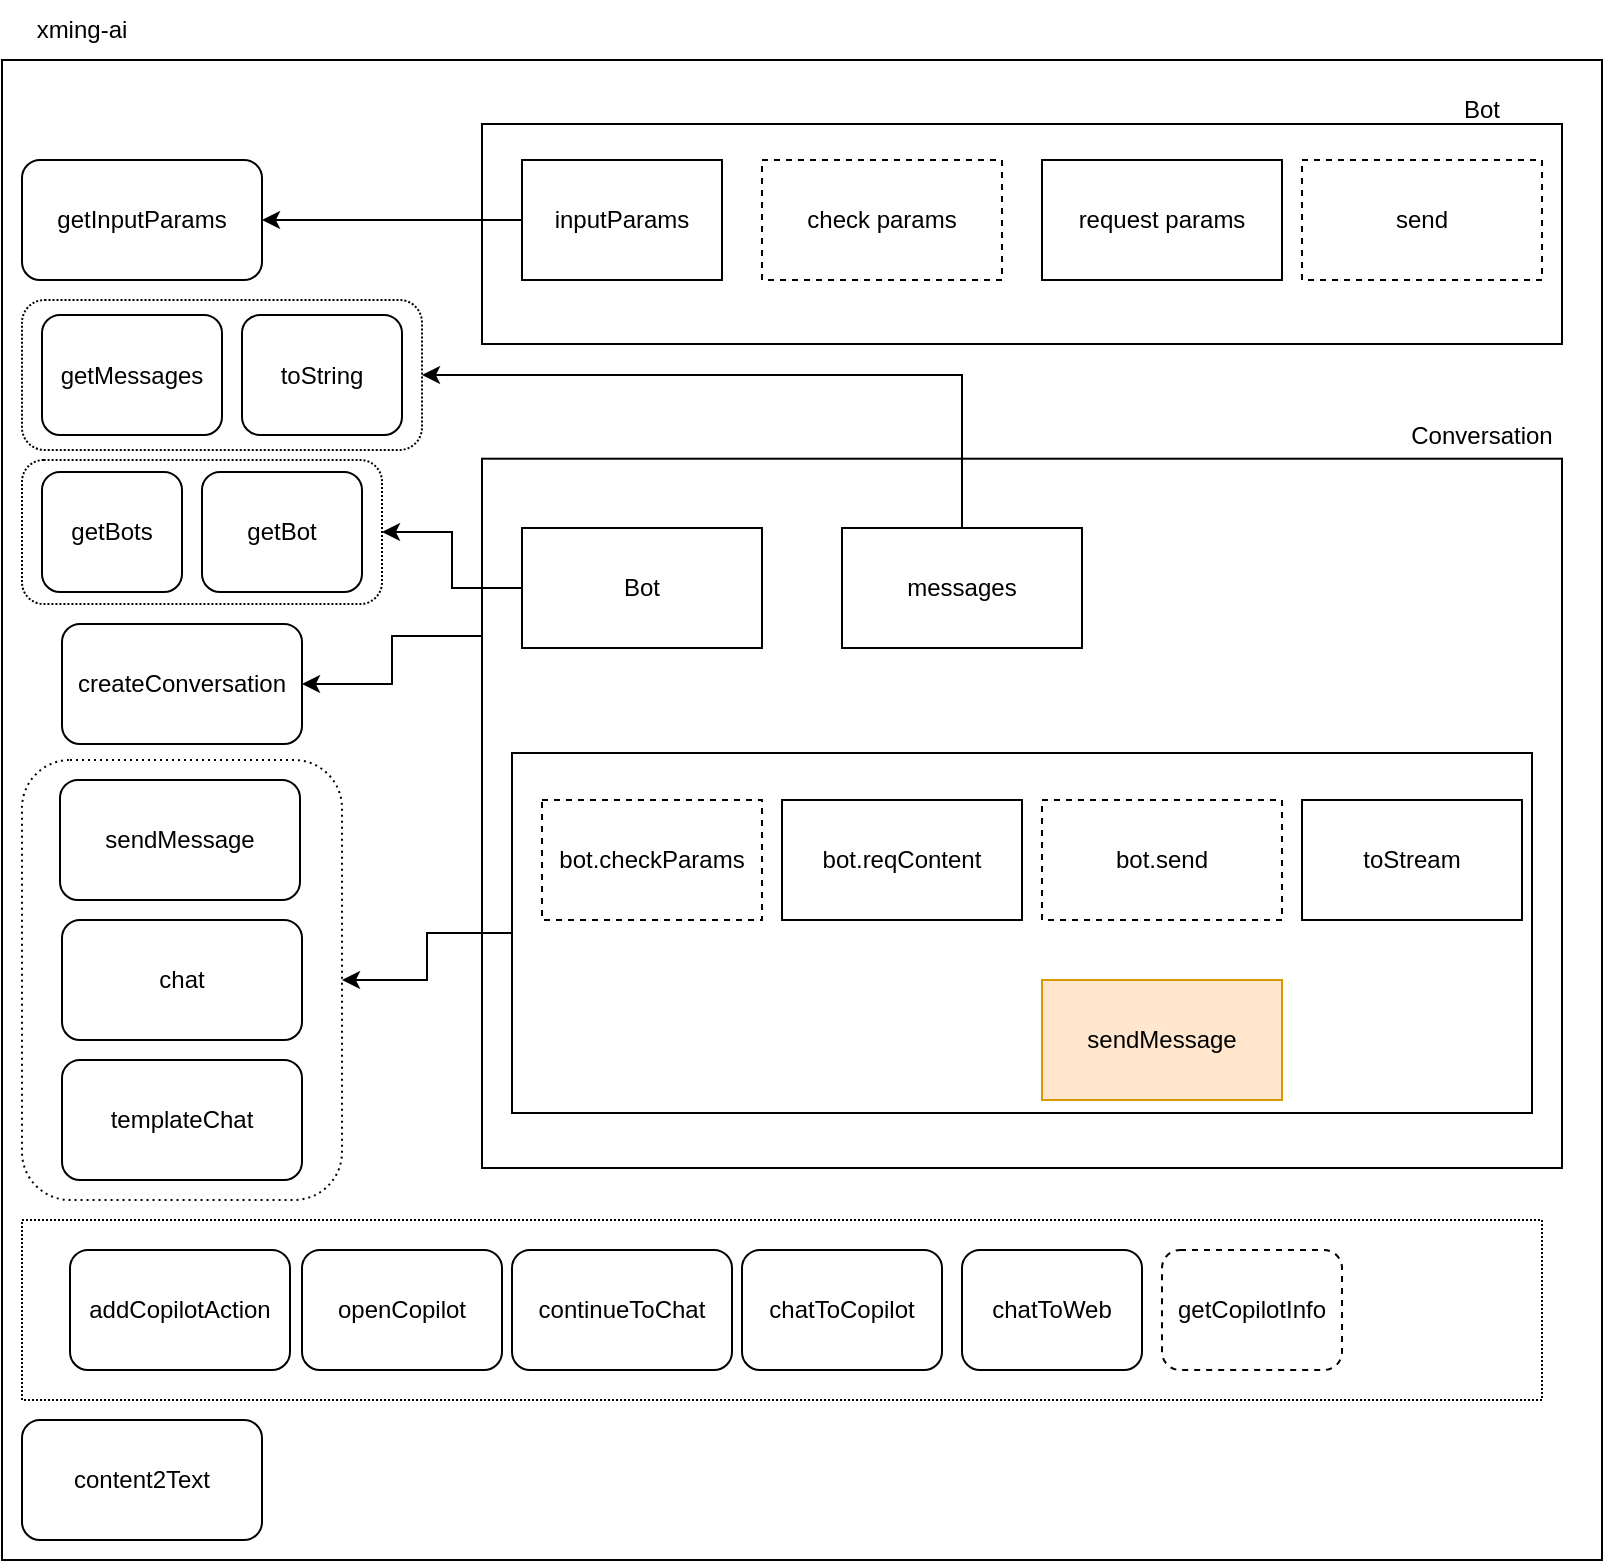 <mxfile version="24.6.5" type="github">
  <diagram name="第 1 页" id="TIvUaM3djEZLlQsXNVwl">
    <mxGraphModel dx="946" dy="618" grid="1" gridSize="10" guides="1" tooltips="1" connect="1" arrows="1" fold="1" page="1" pageScale="1" pageWidth="5000" pageHeight="5000" math="0" shadow="0">
      <root>
        <mxCell id="0" />
        <mxCell id="1" parent="0" />
        <mxCell id="LlAt9Zetxjs8204ZaU9U-20" value="" style="rounded=0;whiteSpace=wrap;html=1;" vertex="1" parent="1">
          <mxGeometry x="660" y="510" width="800" height="750" as="geometry" />
        </mxCell>
        <mxCell id="LlAt9Zetxjs8204ZaU9U-56" value="" style="group" vertex="1" connectable="0" parent="1">
          <mxGeometry x="900" y="680" width="540" height="384" as="geometry" />
        </mxCell>
        <mxCell id="LlAt9Zetxjs8204ZaU9U-29" value="" style="rounded=0;whiteSpace=wrap;html=1;" vertex="1" parent="LlAt9Zetxjs8204ZaU9U-56">
          <mxGeometry y="29.35" width="540" height="354.65" as="geometry" />
        </mxCell>
        <mxCell id="LlAt9Zetxjs8204ZaU9U-55" value="Conversation" style="text;html=1;align=center;verticalAlign=middle;whiteSpace=wrap;rounded=0;" vertex="1" parent="LlAt9Zetxjs8204ZaU9U-56">
          <mxGeometry x="470" width="60" height="36.688" as="geometry" />
        </mxCell>
        <mxCell id="LlAt9Zetxjs8204ZaU9U-32" value="" style="rounded=0;whiteSpace=wrap;html=1;" vertex="1" parent="LlAt9Zetxjs8204ZaU9U-56">
          <mxGeometry x="15" y="176.5" width="510" height="180" as="geometry" />
        </mxCell>
        <mxCell id="LlAt9Zetxjs8204ZaU9U-34" value="bot.checkParams" style="rounded=0;whiteSpace=wrap;html=1;dashed=1;" vertex="1" parent="LlAt9Zetxjs8204ZaU9U-56">
          <mxGeometry x="30" y="200.0" width="110" height="60" as="geometry" />
        </mxCell>
        <mxCell id="LlAt9Zetxjs8204ZaU9U-33" value="bot.reqContent" style="rounded=0;whiteSpace=wrap;html=1;" vertex="1" parent="LlAt9Zetxjs8204ZaU9U-56">
          <mxGeometry x="150" y="200.0" width="120" height="60" as="geometry" />
        </mxCell>
        <mxCell id="LlAt9Zetxjs8204ZaU9U-37" value="sendMessage" style="rounded=0;whiteSpace=wrap;html=1;fillColor=#ffe6cc;strokeColor=#d79b00;" vertex="1" parent="LlAt9Zetxjs8204ZaU9U-56">
          <mxGeometry x="280" y="290" width="120" height="60" as="geometry" />
        </mxCell>
        <mxCell id="LlAt9Zetxjs8204ZaU9U-35" value="bot.send" style="rounded=0;whiteSpace=wrap;html=1;dashed=1;" vertex="1" parent="LlAt9Zetxjs8204ZaU9U-56">
          <mxGeometry x="280" y="200.0" width="120" height="60" as="geometry" />
        </mxCell>
        <mxCell id="LlAt9Zetxjs8204ZaU9U-36" value="toStream" style="rounded=0;whiteSpace=wrap;html=1;" vertex="1" parent="LlAt9Zetxjs8204ZaU9U-56">
          <mxGeometry x="410" y="200.0" width="110" height="60" as="geometry" />
        </mxCell>
        <mxCell id="LlAt9Zetxjs8204ZaU9U-30" value="Bot" style="rounded=0;whiteSpace=wrap;html=1;" vertex="1" parent="LlAt9Zetxjs8204ZaU9U-56">
          <mxGeometry x="20" y="64" width="120" height="60" as="geometry" />
        </mxCell>
        <mxCell id="LlAt9Zetxjs8204ZaU9U-31" value="messages" style="rounded=0;whiteSpace=wrap;html=1;" vertex="1" parent="LlAt9Zetxjs8204ZaU9U-56">
          <mxGeometry x="180" y="64" width="120" height="60" as="geometry" />
        </mxCell>
        <mxCell id="LlAt9Zetxjs8204ZaU9U-54" value="" style="group" vertex="1" connectable="0" parent="1">
          <mxGeometry x="900" y="520" width="540" height="132" as="geometry" />
        </mxCell>
        <mxCell id="LlAt9Zetxjs8204ZaU9U-24" value="" style="rounded=0;whiteSpace=wrap;html=1;" vertex="1" parent="LlAt9Zetxjs8204ZaU9U-54">
          <mxGeometry y="22" width="540" height="110" as="geometry" />
        </mxCell>
        <mxCell id="LlAt9Zetxjs8204ZaU9U-53" value="Bot" style="text;html=1;align=center;verticalAlign=middle;whiteSpace=wrap;rounded=0;" vertex="1" parent="LlAt9Zetxjs8204ZaU9U-54">
          <mxGeometry x="470" width="60" height="30" as="geometry" />
        </mxCell>
        <mxCell id="LlAt9Zetxjs8204ZaU9U-38" value="" style="rounded=0;whiteSpace=wrap;html=1;dashed=1;dashPattern=1 1;" vertex="1" parent="1">
          <mxGeometry x="670" y="1090" width="760" height="90" as="geometry" />
        </mxCell>
        <mxCell id="LlAt9Zetxjs8204ZaU9U-3" value="getInputParams" style="rounded=1;whiteSpace=wrap;fontColor=default;labelBackgroundColor=default;" vertex="1" parent="1">
          <mxGeometry x="670" y="560" width="120" height="60" as="geometry" />
        </mxCell>
        <mxCell id="LlAt9Zetxjs8204ZaU9U-12" value="addCopilotAction" style="rounded=1;whiteSpace=wrap;fontColor=default;labelBackgroundColor=default;" vertex="1" parent="1">
          <mxGeometry x="694" y="1105" width="110" height="60" as="geometry" />
        </mxCell>
        <mxCell id="LlAt9Zetxjs8204ZaU9U-13" value="openCopilot" style="rounded=1;whiteSpace=wrap;fontColor=default;labelBackgroundColor=default;" vertex="1" parent="1">
          <mxGeometry x="810" y="1105" width="100" height="60" as="geometry" />
        </mxCell>
        <mxCell id="LlAt9Zetxjs8204ZaU9U-14" value="continueToChat" style="rounded=1;whiteSpace=wrap;fontColor=default;labelBackgroundColor=default;" vertex="1" parent="1">
          <mxGeometry x="915" y="1105" width="110" height="60" as="geometry" />
        </mxCell>
        <mxCell id="LlAt9Zetxjs8204ZaU9U-15" value="chatToCopilot" style="rounded=1;whiteSpace=wrap;fontColor=default;labelBackgroundColor=default;" vertex="1" parent="1">
          <mxGeometry x="1030" y="1105" width="100" height="60" as="geometry" />
        </mxCell>
        <mxCell id="LlAt9Zetxjs8204ZaU9U-16" value="chatToWeb" style="rounded=1;whiteSpace=wrap;fontColor=default;labelBackgroundColor=default;" vertex="1" parent="1">
          <mxGeometry x="1140" y="1105" width="90" height="60" as="geometry" />
        </mxCell>
        <mxCell id="LlAt9Zetxjs8204ZaU9U-17" value="content2Text" style="rounded=1;whiteSpace=wrap;fontColor=default;labelBackgroundColor=default;" vertex="1" parent="1">
          <mxGeometry x="670" y="1190" width="120" height="60" as="geometry" />
        </mxCell>
        <mxCell id="LlAt9Zetxjs8204ZaU9U-43" style="edgeStyle=orthogonalEdgeStyle;rounded=0;orthogonalLoop=1;jettySize=auto;html=1;exitX=0;exitY=0.5;exitDx=0;exitDy=0;entryX=1;entryY=0.5;entryDx=0;entryDy=0;" edge="1" parent="1" source="LlAt9Zetxjs8204ZaU9U-25" target="LlAt9Zetxjs8204ZaU9U-3">
          <mxGeometry relative="1" as="geometry" />
        </mxCell>
        <mxCell id="LlAt9Zetxjs8204ZaU9U-25" value="inputParams" style="rounded=0;whiteSpace=wrap;html=1;" vertex="1" parent="1">
          <mxGeometry x="920" y="560" width="100" height="60" as="geometry" />
        </mxCell>
        <mxCell id="LlAt9Zetxjs8204ZaU9U-26" value="check params" style="rounded=0;whiteSpace=wrap;html=1;dashed=1;" vertex="1" parent="1">
          <mxGeometry x="1040" y="560" width="120" height="60" as="geometry" />
        </mxCell>
        <mxCell id="LlAt9Zetxjs8204ZaU9U-27" value="request params" style="rounded=0;whiteSpace=wrap;html=1;" vertex="1" parent="1">
          <mxGeometry x="1180" y="560" width="120" height="60" as="geometry" />
        </mxCell>
        <mxCell id="LlAt9Zetxjs8204ZaU9U-28" value="send" style="rounded=0;whiteSpace=wrap;html=1;dashed=1;" vertex="1" parent="1">
          <mxGeometry x="1310" y="560" width="120" height="60" as="geometry" />
        </mxCell>
        <mxCell id="LlAt9Zetxjs8204ZaU9U-52" style="edgeStyle=orthogonalEdgeStyle;rounded=0;orthogonalLoop=1;jettySize=auto;html=1;exitX=0.5;exitY=0;exitDx=0;exitDy=0;entryX=1;entryY=0.5;entryDx=0;entryDy=0;" edge="1" parent="1" source="LlAt9Zetxjs8204ZaU9U-31" target="LlAt9Zetxjs8204ZaU9U-46">
          <mxGeometry relative="1" as="geometry" />
        </mxCell>
        <mxCell id="LlAt9Zetxjs8204ZaU9U-40" style="edgeStyle=orthogonalEdgeStyle;rounded=0;orthogonalLoop=1;jettySize=auto;html=1;exitX=0;exitY=0.5;exitDx=0;exitDy=0;entryX=1;entryY=0.5;entryDx=0;entryDy=0;" edge="1" parent="1" source="LlAt9Zetxjs8204ZaU9U-32" target="LlAt9Zetxjs8204ZaU9U-39">
          <mxGeometry relative="1" as="geometry" />
        </mxCell>
        <mxCell id="LlAt9Zetxjs8204ZaU9U-44" value="getCopilotInfo" style="rounded=1;whiteSpace=wrap;fontColor=default;labelBackgroundColor=default;dashed=1;" vertex="1" parent="1">
          <mxGeometry x="1240" y="1105" width="90" height="60" as="geometry" />
        </mxCell>
        <mxCell id="LlAt9Zetxjs8204ZaU9U-47" value="" style="group" vertex="1" connectable="0" parent="1">
          <mxGeometry x="670" y="630" width="200" height="75" as="geometry" />
        </mxCell>
        <mxCell id="LlAt9Zetxjs8204ZaU9U-46" value="" style="rounded=1;whiteSpace=wrap;html=1;fillColor=none;dashed=1;dashPattern=1 1;" vertex="1" parent="LlAt9Zetxjs8204ZaU9U-47">
          <mxGeometry width="200" height="75" as="geometry" />
        </mxCell>
        <mxCell id="LlAt9Zetxjs8204ZaU9U-5" value="getMessages" style="rounded=1;whiteSpace=wrap;fontColor=default;labelBackgroundColor=default;" vertex="1" parent="LlAt9Zetxjs8204ZaU9U-47">
          <mxGeometry x="10" y="7.5" width="90" height="60" as="geometry" />
        </mxCell>
        <mxCell id="LlAt9Zetxjs8204ZaU9U-6" value="toString" style="rounded=1;whiteSpace=wrap;fontColor=default;labelBackgroundColor=default;" vertex="1" parent="LlAt9Zetxjs8204ZaU9U-47">
          <mxGeometry x="110" y="7.5" width="80" height="60" as="geometry" />
        </mxCell>
        <mxCell id="LlAt9Zetxjs8204ZaU9U-49" value="" style="group;dashed=1;dashPattern=1 1;" vertex="1" connectable="0" parent="1">
          <mxGeometry x="670" y="710" width="180" height="72" as="geometry" />
        </mxCell>
        <mxCell id="LlAt9Zetxjs8204ZaU9U-48" value="" style="rounded=1;whiteSpace=wrap;html=1;fillColor=none;dashed=1;dashPattern=1 1;" vertex="1" parent="LlAt9Zetxjs8204ZaU9U-49">
          <mxGeometry width="180" height="72" as="geometry" />
        </mxCell>
        <mxCell id="LlAt9Zetxjs8204ZaU9U-7" value="getBots" style="rounded=1;whiteSpace=wrap;fontColor=default;labelBackgroundColor=default;" vertex="1" parent="LlAt9Zetxjs8204ZaU9U-49">
          <mxGeometry x="10" y="6" width="70" height="60" as="geometry" />
        </mxCell>
        <mxCell id="LlAt9Zetxjs8204ZaU9U-8" value="getBot" style="rounded=1;whiteSpace=wrap;fontColor=default;labelBackgroundColor=default;" vertex="1" parent="LlAt9Zetxjs8204ZaU9U-49">
          <mxGeometry x="90" y="6" width="80" height="60" as="geometry" />
        </mxCell>
        <mxCell id="LlAt9Zetxjs8204ZaU9U-39" value="" style="rounded=1;whiteSpace=wrap;html=1;fillColor=default;dashed=1;dashPattern=1 2;" vertex="1" parent="1">
          <mxGeometry x="670" y="860" width="160" height="220" as="geometry" />
        </mxCell>
        <mxCell id="LlAt9Zetxjs8204ZaU9U-9" value="createConversation" style="rounded=1;whiteSpace=wrap;fontColor=default;labelBackgroundColor=default;" vertex="1" parent="1">
          <mxGeometry x="690" y="792" width="120" height="60" as="geometry" />
        </mxCell>
        <mxCell id="LlAt9Zetxjs8204ZaU9U-10" value="chat" style="rounded=1;whiteSpace=wrap;fontColor=default;labelBackgroundColor=default;" vertex="1" parent="1">
          <mxGeometry x="690" y="940" width="120" height="60" as="geometry" />
        </mxCell>
        <mxCell id="LlAt9Zetxjs8204ZaU9U-11" value="templateChat" style="rounded=1;whiteSpace=wrap;fontColor=default;labelBackgroundColor=default;" vertex="1" parent="1">
          <mxGeometry x="690" y="1010" width="120" height="60" as="geometry" />
        </mxCell>
        <mxCell id="LlAt9Zetxjs8204ZaU9U-57" value="sendMessage" style="rounded=1;whiteSpace=wrap;fontColor=default;labelBackgroundColor=default;" vertex="1" parent="1">
          <mxGeometry x="689" y="870" width="120" height="60" as="geometry" />
        </mxCell>
        <mxCell id="LlAt9Zetxjs8204ZaU9U-59" style="edgeStyle=orthogonalEdgeStyle;rounded=0;orthogonalLoop=1;jettySize=auto;html=1;exitX=0;exitY=0.5;exitDx=0;exitDy=0;entryX=1;entryY=0.5;entryDx=0;entryDy=0;" edge="1" parent="1" source="LlAt9Zetxjs8204ZaU9U-30" target="LlAt9Zetxjs8204ZaU9U-48">
          <mxGeometry relative="1" as="geometry" />
        </mxCell>
        <mxCell id="LlAt9Zetxjs8204ZaU9U-60" style="edgeStyle=orthogonalEdgeStyle;rounded=0;orthogonalLoop=1;jettySize=auto;html=1;exitX=0;exitY=0.25;exitDx=0;exitDy=0;entryX=1;entryY=0.5;entryDx=0;entryDy=0;" edge="1" parent="1" source="LlAt9Zetxjs8204ZaU9U-29" target="LlAt9Zetxjs8204ZaU9U-9">
          <mxGeometry relative="1" as="geometry" />
        </mxCell>
        <mxCell id="LlAt9Zetxjs8204ZaU9U-61" value="xming-ai" style="text;html=1;align=center;verticalAlign=middle;whiteSpace=wrap;rounded=0;" vertex="1" parent="1">
          <mxGeometry x="670" y="480" width="60" height="30" as="geometry" />
        </mxCell>
      </root>
    </mxGraphModel>
  </diagram>
</mxfile>
